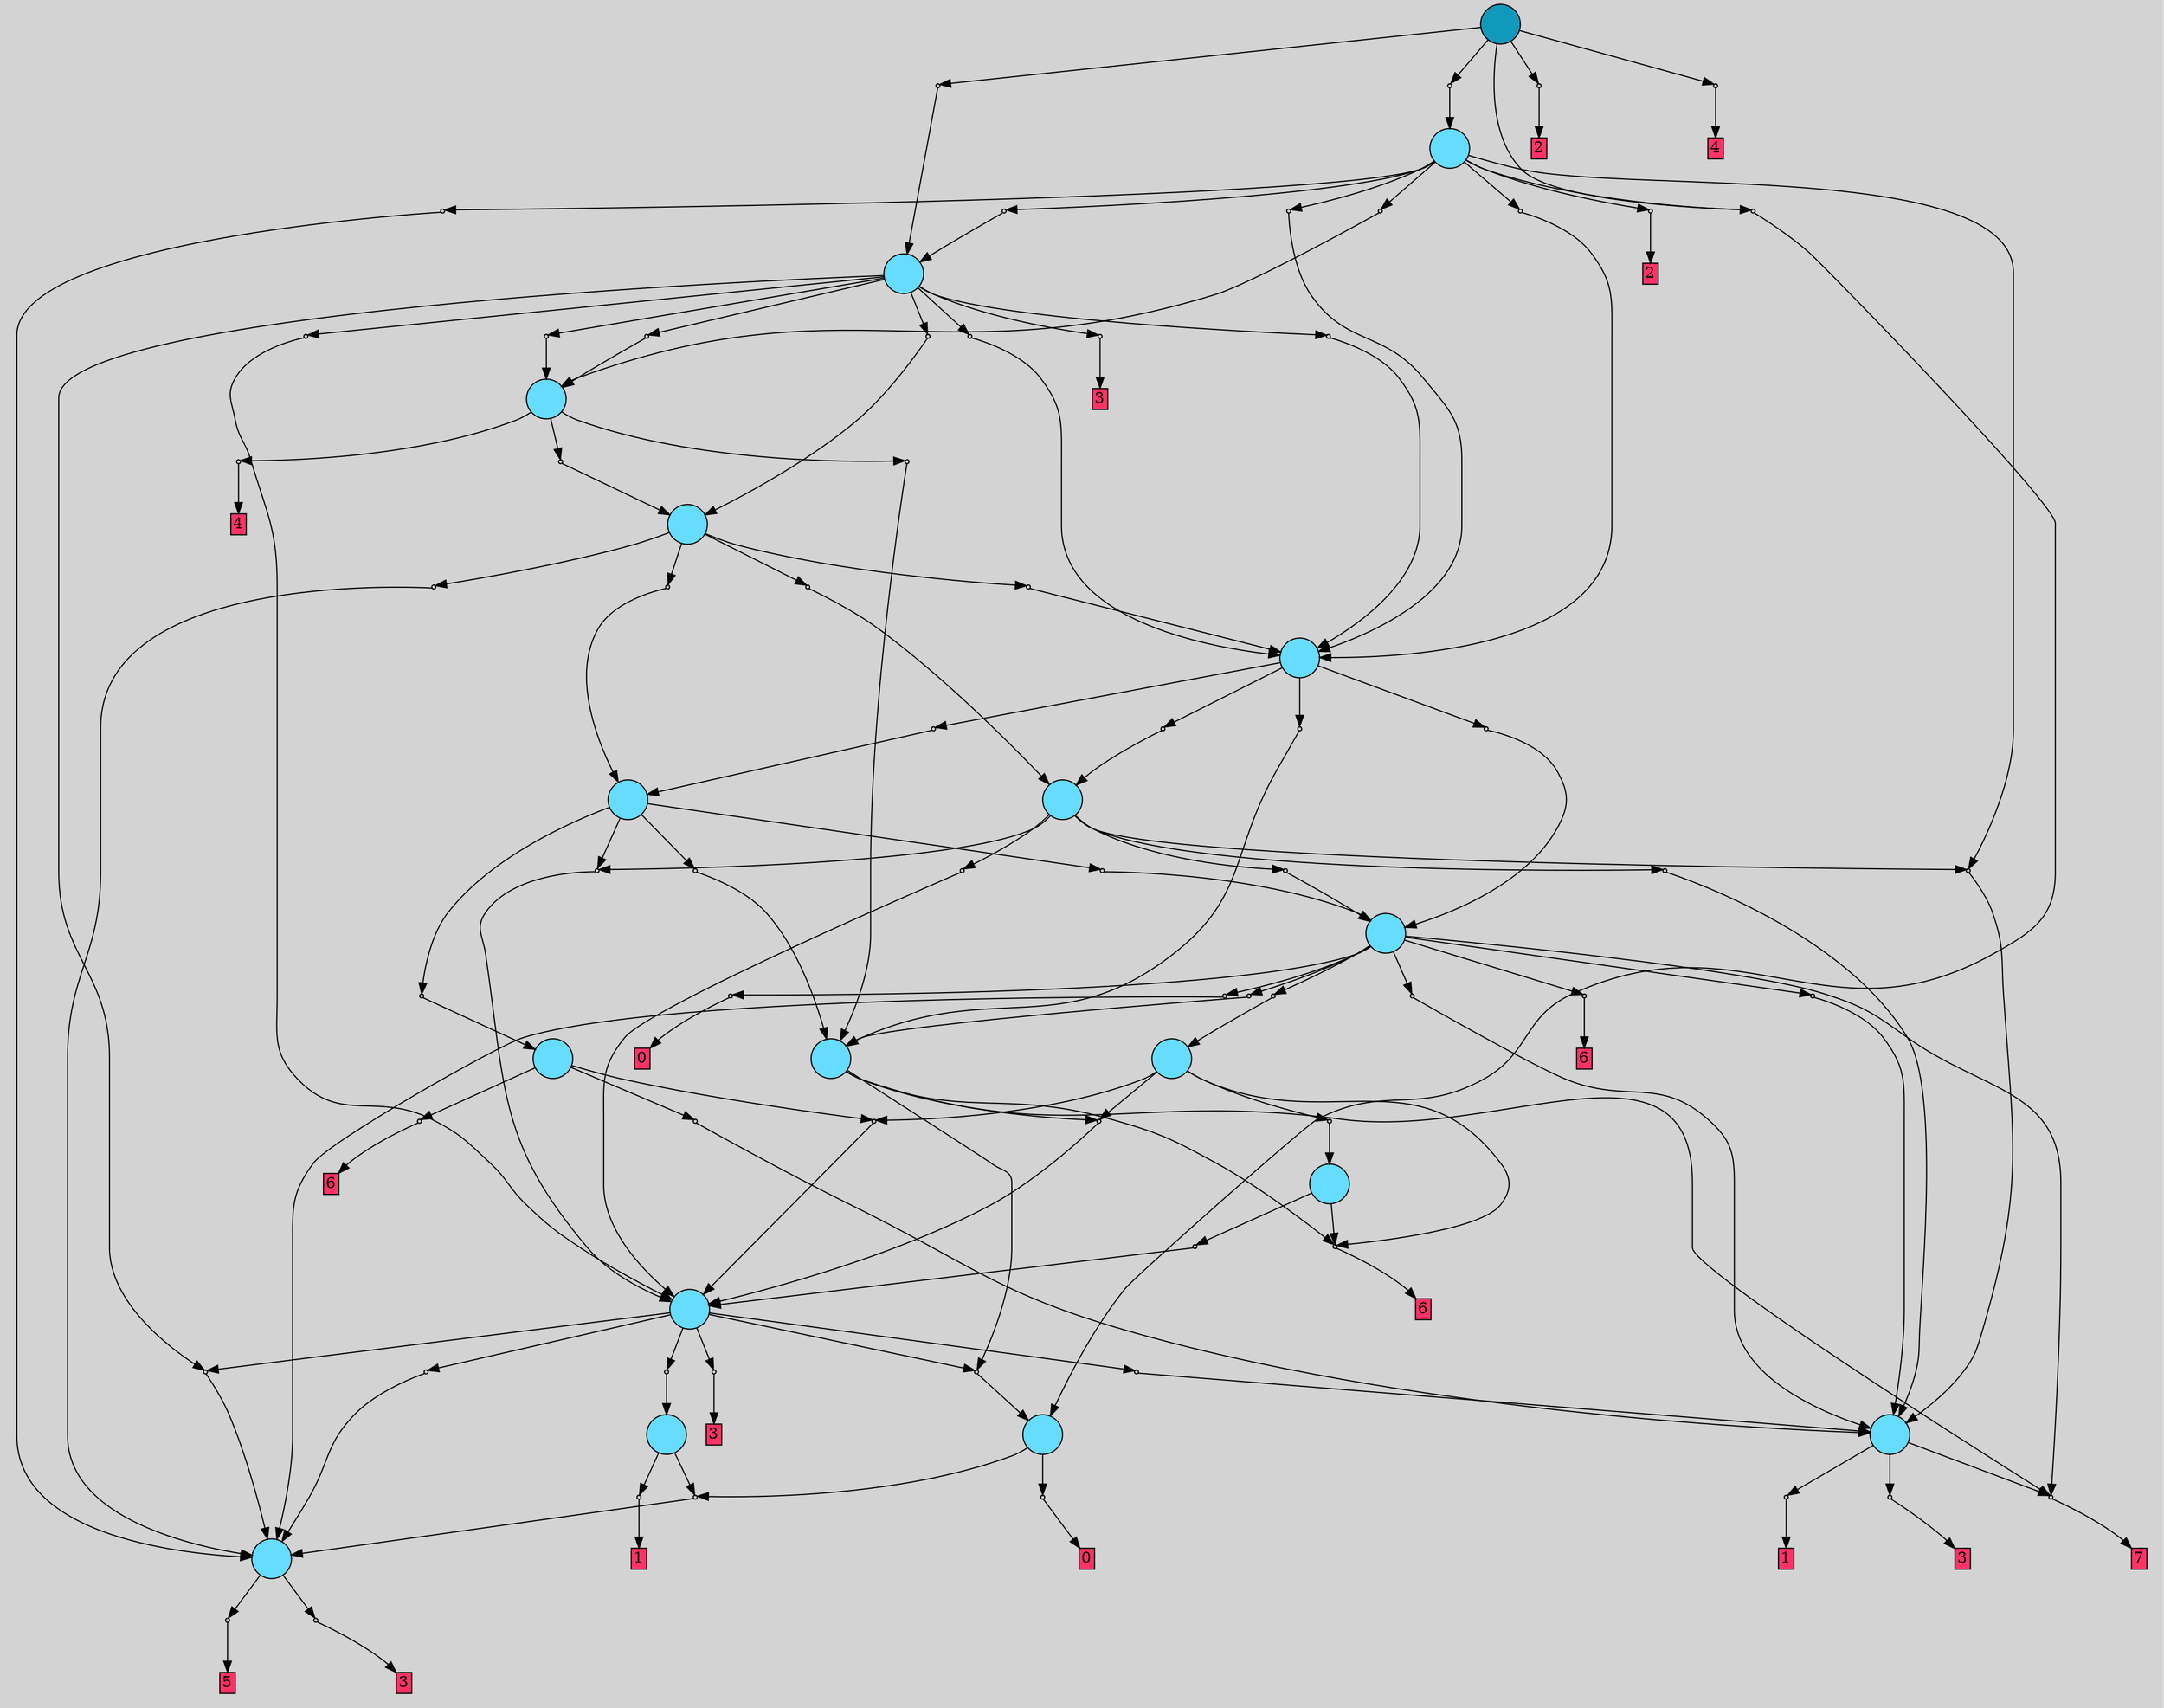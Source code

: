 // File exported with GEGELATI v1.3.1
// On the 2024-07-18 13:50:04
// With the File::TPGGraphDotExporter
digraph{
	graph[pad = "0.212, 0.055" bgcolor = lightgray]
	node[shape=circle style = filled label = ""]
		T0 [fillcolor="#66ddff"]
		T1 [fillcolor="#66ddff"]
		T2 [fillcolor="#66ddff"]
		T3 [fillcolor="#66ddff"]
		T4 [fillcolor="#66ddff"]
		T5 [fillcolor="#66ddff"]
		T6 [fillcolor="#66ddff"]
		T7 [fillcolor="#66ddff"]
		T8 [fillcolor="#66ddff"]
		T9 [fillcolor="#66ddff"]
		T10 [fillcolor="#66ddff"]
		T11 [fillcolor="#66ddff"]
		T12 [fillcolor="#66ddff"]
		T13 [fillcolor="#66ddff"]
		T14 [fillcolor="#66ddff"]
		T15 [fillcolor="#66ddff"]
		T16 [fillcolor="#66ddff"]
		T17 [fillcolor="#1199bb"]
		P0 [fillcolor="#cccccc" shape=point] //
		I0 [shape=box style=invis label="0|3&0|0#0|6&#92;n5|0&0|3#1|4&#92;n"]
		P0 -> I0[style=invis]
		A0 [fillcolor="#ff3366" shape=box margin=0.03 width=0 height=0 label="5"]
		T0 -> P0 -> A0
		P1 [fillcolor="#cccccc" shape=point] //
		I1 [shape=box style=invis label="1|0&2|5#0|6&#92;n"]
		P1 -> I1[style=invis]
		A1 [fillcolor="#ff3366" shape=box margin=0.03 width=0 height=0 label="3"]
		T0 -> P1 -> A1
		P2 [fillcolor="#cccccc" shape=point] //
		I2 [shape=box style=invis label="3|0&2|5#0|5&#92;n"]
		P2 -> I2[style=invis]
		A2 [fillcolor="#ff3366" shape=box margin=0.03 width=0 height=0 label="3"]
		T1 -> P2 -> A2
		P3 [fillcolor="#cccccc" shape=point] //
		I3 [shape=box style=invis label="4|0&2|7#2|4&#92;n"]
		P3 -> I3[style=invis]
		A3 [fillcolor="#ff3366" shape=box margin=0.03 width=0 height=0 label="7"]
		T1 -> P3 -> A3
		P4 [fillcolor="#cccccc" shape=point] //
		I4 [shape=box style=invis label=""]
		P4 -> I4[style=invis]
		A4 [fillcolor="#ff3366" shape=box margin=0.03 width=0 height=0 label="1"]
		T1 -> P4 -> A4
		P5 [fillcolor="#cccccc" shape=point] //
		I5 [shape=box style=invis label="4|0&2|7#2|4&#92;n"]
		P5 -> I5[style=invis]
		T2 -> P5 -> T0
		P6 [fillcolor="#cccccc" shape=point] //
		I6 [shape=box style=invis label=""]
		P6 -> I6[style=invis]
		A5 [fillcolor="#ff3366" shape=box margin=0.03 width=0 height=0 label="1"]
		T2 -> P6 -> A5
		T3 -> P5
		P7 [fillcolor="#cccccc" shape=point] //
		I7 [shape=box style=invis label="0|0&3|1#1|4&#92;n"]
		P7 -> I7[style=invis]
		A6 [fillcolor="#ff3366" shape=box margin=0.03 width=0 height=0 label="0"]
		T3 -> P7 -> A6
		P8 [fillcolor="#cccccc" shape=point] //
		I8 [shape=box style=invis label="8|3&1|0#4|6&#92;n4|0&4|1#0|3&#92;n"]
		P8 -> I8[style=invis]
		T4 -> P8 -> T3
		P9 [fillcolor="#cccccc" shape=point] //
		I9 [shape=box style=invis label="3|0&2|5#0|5&#92;n"]
		P9 -> I9[style=invis]
		A7 [fillcolor="#ff3366" shape=box margin=0.03 width=0 height=0 label="3"]
		T4 -> P9 -> A7
		P10 [fillcolor="#cccccc" shape=point] //
		I10 [shape=box style=invis label="1|0&2|0#0|6&#92;n"]
		P10 -> I10[style=invis]
		T4 -> P10 -> T1
		P11 [fillcolor="#cccccc" shape=point] //
		I11 [shape=box style=invis label="8|0&2|7#2|4&#92;n"]
		P11 -> I11[style=invis]
		T4 -> P11 -> T0
		P12 [fillcolor="#cccccc" shape=point] //
		I12 [shape=box style=invis label="1|0&2|5#1|6&#92;n"]
		P12 -> I12[style=invis]
		T4 -> P12 -> T2
		P13 [fillcolor="#cccccc" shape=point] //
		I13 [shape=box style=invis label="2|0&2|5#1|6&#92;n"]
		P13 -> I13[style=invis]
		T4 -> P13 -> T0
		P14 [fillcolor="#cccccc" shape=point] //
		I14 [shape=box style=invis label="2|2&4|2#2|2&#92;n4|0&0|2#2|2&#92;n"]
		P14 -> I14[style=invis]
		T5 -> P14 -> T4
		P15 [fillcolor="#cccccc" shape=point] //
		I15 [shape=box style=invis label="3|1&2|7#2|5&#92;n2|0&0|1#1|6&#92;n"]
		P15 -> I15[style=invis]
		A8 [fillcolor="#ff3366" shape=box margin=0.03 width=0 height=0 label="6"]
		T5 -> P15 -> A8
		T5 -> P8
		T5 -> P3
		P16 [fillcolor="#cccccc" shape=point] //
		I16 [shape=box style=invis label="2|2&4|2#2|2&#92;n4|0&0|2#2|2&#92;n"]
		P16 -> I16[style=invis]
		T6 -> P16 -> T4
		T6 -> P15
		P17 [fillcolor="#cccccc" shape=point] //
		I17 [shape=box style=invis label="1|0&2|3#1|6&#92;n"]
		P17 -> I17[style=invis]
		T7 -> P17 -> T1
		P18 [fillcolor="#cccccc" shape=point] //
		I18 [shape=box style=invis label="2|2&4|6#2|2&#92;n4|0&0|2#2|2&#92;n"]
		P18 -> I18[style=invis]
		T7 -> P18 -> T4
		P19 [fillcolor="#cccccc" shape=point] //
		I19 [shape=box style=invis label="3|1&2|7#2|5&#92;n2|0&0|1#1|6&#92;n"]
		P19 -> I19[style=invis]
		A9 [fillcolor="#ff3366" shape=box margin=0.03 width=0 height=0 label="6"]
		T7 -> P19 -> A9
		P20 [fillcolor="#cccccc" shape=point] //
		I20 [shape=box style=invis label="1|2&1|6#4|1&#92;n4|0&0|2#2|4&#92;n"]
		P20 -> I20[style=invis]
		T8 -> P20 -> T6
		T8 -> P14
		T8 -> P15
		T8 -> P18
		P21 [fillcolor="#cccccc" shape=point] //
		I21 [shape=box style=invis label="3|0&2|6#0|1&#92;n"]
		P21 -> I21[style=invis]
		T9 -> P21 -> T5
		P22 [fillcolor="#cccccc" shape=point] //
		I22 [shape=box style=invis label="2|0&2|4#2|0&#92;n"]
		P22 -> I22[style=invis]
		T9 -> P22 -> T8
		P23 [fillcolor="#cccccc" shape=point] //
		I23 [shape=box style=invis label="3|0&2|3#2|4&#92;n"]
		P23 -> I23[style=invis]
		T9 -> P23 -> T1
		P24 [fillcolor="#cccccc" shape=point] //
		I24 [shape=box style=invis label="6|0&3|2#4|1&#92;n"]
		P24 -> I24[style=invis]
		T9 -> P24 -> T0
		P25 [fillcolor="#cccccc" shape=point] //
		I25 [shape=box style=invis label="3|1&2|7#2|5&#92;n2|0&0|1#1|1&#92;n"]
		P25 -> I25[style=invis]
		A10 [fillcolor="#ff3366" shape=box margin=0.03 width=0 height=0 label="6"]
		T9 -> P25 -> A10
		T9 -> P3
		P26 [fillcolor="#cccccc" shape=point] //
		I26 [shape=box style=invis label="6|0&4|1#4|2&#92;n"]
		P26 -> I26[style=invis]
		T9 -> P26 -> T1
		P27 [fillcolor="#cccccc" shape=point] //
		I27 [shape=box style=invis label="0|0&4|2#4|3&#92;n"]
		P27 -> I27[style=invis]
		A11 [fillcolor="#ff3366" shape=box margin=0.03 width=0 height=0 label="0"]
		T9 -> P27 -> A11
		P28 [fillcolor="#cccccc" shape=point] //
		I28 [shape=box style=invis label="4|0&4|0#2|2&#92;n"]
		P28 -> I28[style=invis]
		T10 -> P28 -> T9
		P29 [fillcolor="#cccccc" shape=point] //
		I29 [shape=box style=invis label="1|2&0|5#4|7&#92;n4|0&0|2#2|2&#92;n"]
		P29 -> I29[style=invis]
		T10 -> P29 -> T4
		P30 [fillcolor="#cccccc" shape=point] //
		I30 [shape=box style=invis label="3|0&2|3#2|4&#92;n"]
		P30 -> I30[style=invis]
		T10 -> P30 -> T1
		P31 [fillcolor="#cccccc" shape=point] //
		I31 [shape=box style=invis label="3|0&4|3#2|4&#92;n"]
		P31 -> I31[style=invis]
		T10 -> P31 -> T1
		P32 [fillcolor="#cccccc" shape=point] //
		I32 [shape=box style=invis label="1|2&2|5#4|7&#92;n4|0&0|2#2|2&#92;n"]
		P32 -> I32[style=invis]
		T10 -> P32 -> T4
		P33 [fillcolor="#cccccc" shape=point] //
		I33 [shape=box style=invis label="4|0&4|0#1|2&#92;n"]
		P33 -> I33[style=invis]
		T11 -> P33 -> T9
		P34 [fillcolor="#cccccc" shape=point] //
		I34 [shape=box style=invis label="2|0&2|5#3|6&#92;n"]
		P34 -> I34[style=invis]
		T11 -> P34 -> T5
		P35 [fillcolor="#cccccc" shape=point] //
		I35 [shape=box style=invis label="2|0&3|5#3|6&#92;n"]
		P35 -> I35[style=invis]
		T11 -> P35 -> T7
		T11 -> P32
		P36 [fillcolor="#cccccc" shape=point] //
		I36 [shape=box style=invis label="1|0&4|0#1|2&#92;n"]
		P36 -> I36[style=invis]
		T12 -> P36 -> T9
		P37 [fillcolor="#cccccc" shape=point] //
		I37 [shape=box style=invis label="2|2&3|0#4|4&#92;n6|6&0|6#0|7&#92;n3|0&0|2#0|6&#92;n"]
		P37 -> I37[style=invis]
		T12 -> P37 -> T10
		P38 [fillcolor="#cccccc" shape=point] //
		I38 [shape=box style=invis label="3|0&2|6#0|4&#92;n"]
		P38 -> I38[style=invis]
		T12 -> P38 -> T11
		P39 [fillcolor="#cccccc" shape=point] //
		I39 [shape=box style=invis label="2|0&2|7#3|6&#92;n"]
		P39 -> I39[style=invis]
		T12 -> P39 -> T5
		P40 [fillcolor="#cccccc" shape=point] //
		I40 [shape=box style=invis label="6|6&0|6#0|7&#92;n4|2&3|0#1|1&#92;n3|0&0|2#0|6&#92;n"]
		P40 -> I40[style=invis]
		T13 -> P40 -> T10
		P41 [fillcolor="#cccccc" shape=point] //
		I41 [shape=box style=invis label="4|0&2|0#4|5&#92;n"]
		P41 -> I41[style=invis]
		T13 -> P41 -> T12
		P42 [fillcolor="#cccccc" shape=point] //
		I42 [shape=box style=invis label="3|0&2|6#0|4&#92;n"]
		P42 -> I42[style=invis]
		T13 -> P42 -> T11
		P43 [fillcolor="#cccccc" shape=point] //
		I43 [shape=box style=invis label="2|0&1|6#4|3&#92;n"]
		P43 -> I43[style=invis]
		T13 -> P43 -> T0
		P44 [fillcolor="#cccccc" shape=point] //
		I44 [shape=box style=invis label="8|0&2|5#2|2&#92;n"]
		P44 -> I44[style=invis]
		A12 [fillcolor="#ff3366" shape=box margin=0.03 width=0 height=0 label="4"]
		T14 -> P44 -> A12
		P45 [fillcolor="#cccccc" shape=point] //
		I45 [shape=box style=invis label="2|7&2|5#3|7&#92;n1|0&2|0#0|7&#92;n"]
		P45 -> I45[style=invis]
		T14 -> P45 -> T5
		P46 [fillcolor="#cccccc" shape=point] //
		I46 [shape=box style=invis label="2|0&1|6#1|3&#92;n"]
		P46 -> I46[style=invis]
		T14 -> P46 -> T13
		P47 [fillcolor="#cccccc" shape=point] //
		I47 [shape=box style=invis label="2|0&1|6#4|6&#92;n"]
		P47 -> I47[style=invis]
		T15 -> P47 -> T13
		P48 [fillcolor="#cccccc" shape=point] //
		I48 [shape=box style=invis label="4|0&3|3#2|3&#92;n"]
		P48 -> I48[style=invis]
		T15 -> P48 -> T4
		P49 [fillcolor="#cccccc" shape=point] //
		I49 [shape=box style=invis label="2|0&2|7#1|4&#92;n"]
		P49 -> I49[style=invis]
		T15 -> P49 -> T12
		T15 -> P13
		P50 [fillcolor="#cccccc" shape=point] //
		I50 [shape=box style=invis label="8|0&2|2#4|3&#92;n"]
		P50 -> I50[style=invis]
		T15 -> P50 -> T14
		P51 [fillcolor="#cccccc" shape=point] //
		I51 [shape=box style=invis label="2|0&2|7#1|6&#92;n"]
		P51 -> I51[style=invis]
		T15 -> P51 -> T12
		P52 [fillcolor="#cccccc" shape=point] //
		I52 [shape=box style=invis label="2|0&2|2#4|3&#92;n1|0&0|0#4|7&#92;n"]
		P52 -> I52[style=invis]
		T15 -> P52 -> T14
		P53 [fillcolor="#cccccc" shape=point] //
		I53 [shape=box style=invis label="2|0&3|1#2|3&#92;n"]
		P53 -> I53[style=invis]
		A13 [fillcolor="#ff3366" shape=box margin=0.03 width=0 height=0 label="3"]
		T15 -> P53 -> A13
		P54 [fillcolor="#cccccc" shape=point] //
		I54 [shape=box style=invis label="0|6&1|6#3|6&#92;n2|0&3|3#0|6&#92;n"]
		P54 -> I54[style=invis]
		T16 -> P54 -> T12
		P55 [fillcolor="#cccccc" shape=point] //
		I55 [shape=box style=invis label="4|4&3|2#3|5&#92;n2|0&0|4#2|6&#92;n"]
		P55 -> I55[style=invis]
		T16 -> P55 -> T3
		P56 [fillcolor="#cccccc" shape=point] //
		I56 [shape=box style=invis label="0|0&4|3#1|5&#92;n"]
		P56 -> I56[style=invis]
		T16 -> P56 -> T14
		P57 [fillcolor="#cccccc" shape=point] //
		I57 [shape=box style=invis label="0|6&1|5#3|6&#92;n2|0&3|3#0|6&#92;n"]
		P57 -> I57[style=invis]
		T16 -> P57 -> T12
		P58 [fillcolor="#cccccc" shape=point] //
		I58 [shape=box style=invis label="2|0&2|5#1|4&#92;n"]
		P58 -> I58[style=invis]
		A14 [fillcolor="#ff3366" shape=box margin=0.03 width=0 height=0 label="2"]
		T16 -> P58 -> A14
		T16 -> P31
		P59 [fillcolor="#cccccc" shape=point] //
		I59 [shape=box style=invis label="8|0&3|1#4|3&#92;n"]
		P59 -> I59[style=invis]
		T16 -> P59 -> T15
		P60 [fillcolor="#cccccc" shape=point] //
		I60 [shape=box style=invis label="2|0&2|5#2|6&#92;n"]
		P60 -> I60[style=invis]
		T16 -> P60 -> T0
		T17 -> P55
		P61 [fillcolor="#cccccc" shape=point] //
		I61 [shape=box style=invis label="0|6&1|5#3|4&#92;n2|0&3|3#0|6&#92;n"]
		P61 -> I61[style=invis]
		T17 -> P61 -> T16
		P62 [fillcolor="#cccccc" shape=point] //
		I62 [shape=box style=invis label="2|0&2|5#1|4&#92;n"]
		P62 -> I62[style=invis]
		A15 [fillcolor="#ff3366" shape=box margin=0.03 width=0 height=0 label="2"]
		T17 -> P62 -> A15
		P63 [fillcolor="#cccccc" shape=point] //
		I63 [shape=box style=invis label="2|0&3|1#4|3&#92;n"]
		P63 -> I63[style=invis]
		T17 -> P63 -> T15
		P64 [fillcolor="#cccccc" shape=point] //
		I64 [shape=box style=invis label="8|0&2|5#2|2&#92;n"]
		P64 -> I64[style=invis]
		A16 [fillcolor="#ff3366" shape=box margin=0.03 width=0 height=0 label="4"]
		T17 -> P64 -> A16
		{ rank= same T17 }
}
